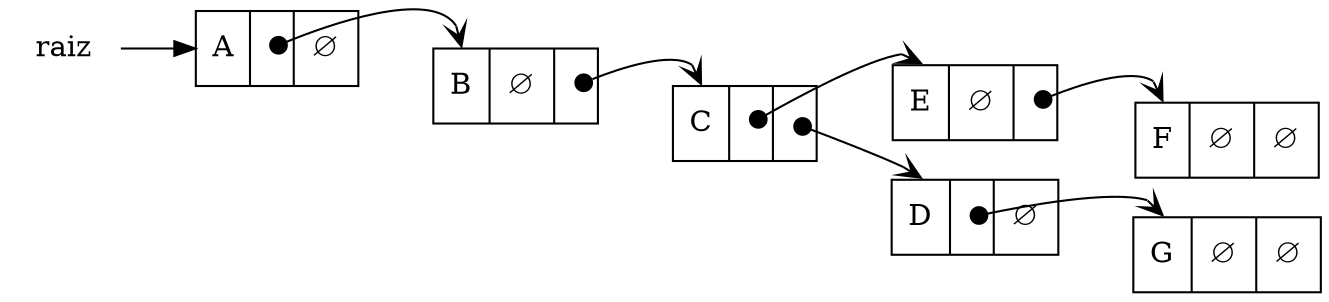 digraph "arvore_binaria03-enc1" {
        rankdir=LR;

        node [shape=record];

        raiz -> A;

	A [label="{ <data> A | <ref1> | <data> ∅ }"]
        B [label="{ <data> B | <data> ∅ | <ref2> }"]
        C [label="{ <data> C | <ref1> | <ref2> }"]
        E [label="{ <data> E | <data> ∅ | <ref2> }"]
        D [label="{ <data> D | <ref1> | <data> ∅ }"]
        F [label="{ <data> F | <data> ∅ | <data> ∅ }"]
        G [label="{ <data> G | <data> ∅ | <data> ∅ }"]

        raiz [shape=plaintext]

	A:ref1:c -> B:data:n [arrowhead=vee, arrowtail=dot, dir=both, tailclip=false];

	B:ref2:c -> C:data:n [arrowhead=vee, arrowtail=dot, dir=both, tailclip=false];

	C:ref1:c -> E:data:n [arrowhead=vee, arrowtail=dot, dir=both, tailclip=false];
	C:ref2:c -> D:data:n [arrowhead=vee, arrowtail=dot, dir=both, tailclip=false];

	E:ref2:c -> F:data:n [arrowhead=vee, arrowtail=dot, dir=both, tailclip=false];

	D:ref1:c -> G:data:n [arrowhead=vee, arrowtail=dot, dir=both, tailclip=false];
}
# / &#8709; / ∅ /
